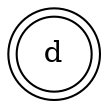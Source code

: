digraph {   
    node [shape = doublecircle, color = black] d ;
    node [shape = circle];
    node [color= black];
    d;	
}
